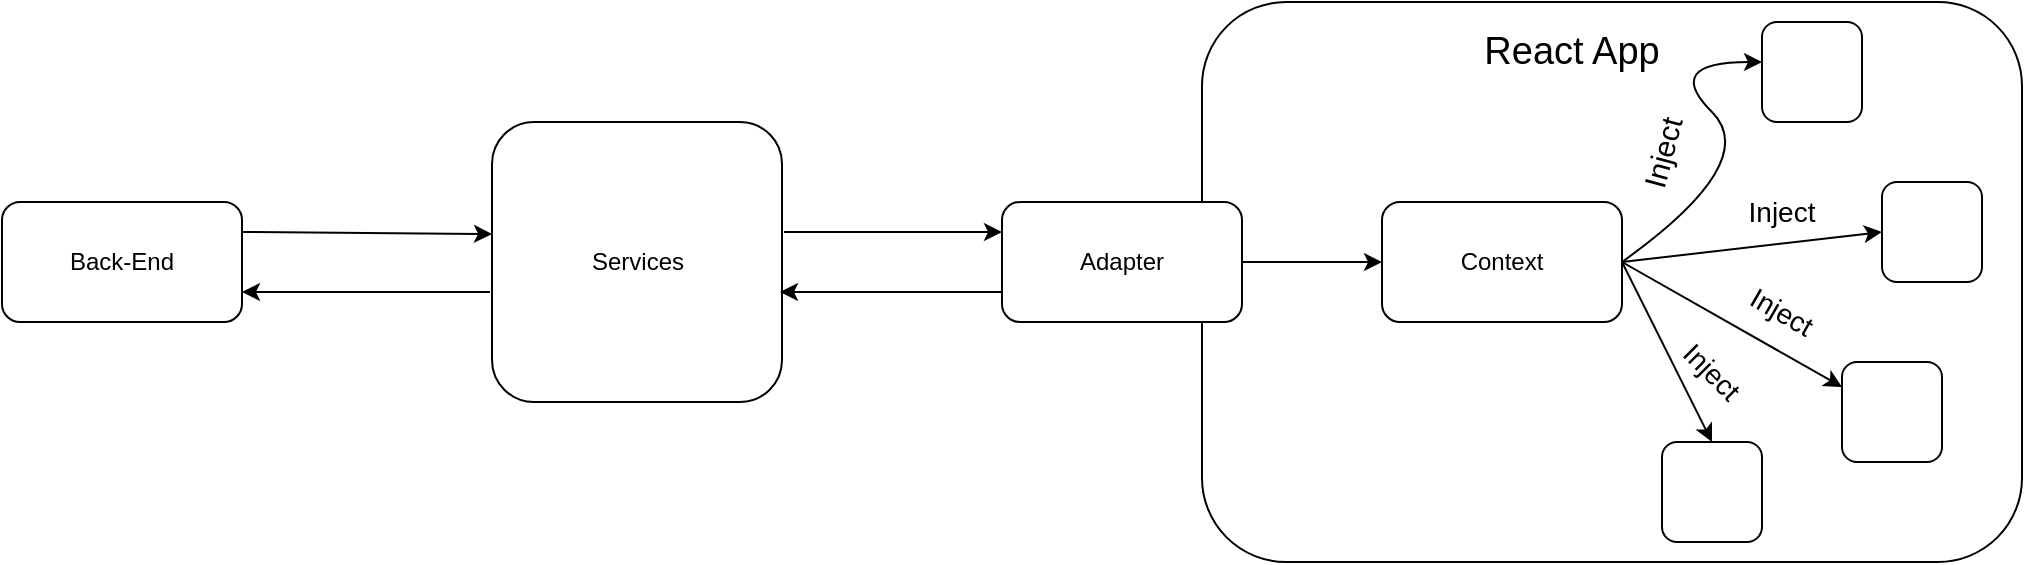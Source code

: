 <mxfile>
    <diagram name="Page-1" id="WveqWh1v3046AFjUlxAS">
        <mxGraphModel dx="526" dy="466" grid="1" gridSize="10" guides="1" tooltips="1" connect="1" arrows="1" fold="1" page="1" pageScale="1" pageWidth="850" pageHeight="1100" math="0" shadow="0">
            <root>
                <mxCell id="0"/>
                <mxCell id="1" parent="0"/>
                <mxCell id="nt0hlV9JmncvtJ1rf3li-1" value="" style="rounded=1;whiteSpace=wrap;html=1;" parent="1" vertex="1">
                    <mxGeometry x="50" y="300" width="120" height="60" as="geometry"/>
                </mxCell>
                <mxCell id="nt0hlV9JmncvtJ1rf3li-16" value="" style="rounded=1;whiteSpace=wrap;html=1;labelBackgroundColor=none;" parent="1" vertex="1">
                    <mxGeometry x="650" y="200" width="410" height="280" as="geometry"/>
                </mxCell>
                <mxCell id="nt0hlV9JmncvtJ1rf3li-3" value="Back-End" style="text;html=1;align=center;verticalAlign=middle;whiteSpace=wrap;rounded=0;" parent="1" vertex="1">
                    <mxGeometry x="80" y="315" width="60" height="30" as="geometry"/>
                </mxCell>
                <mxCell id="nt0hlV9JmncvtJ1rf3li-4" value="" style="endArrow=classic;html=1;rounded=0;exitX=1;exitY=0.25;exitDx=0;exitDy=0;entryX=0;entryY=0.4;entryDx=0;entryDy=0;entryPerimeter=0;" parent="1" source="nt0hlV9JmncvtJ1rf3li-1" target="nt0hlV9JmncvtJ1rf3li-6" edge="1">
                    <mxGeometry width="50" height="50" relative="1" as="geometry">
                        <mxPoint x="350" y="360" as="sourcePoint"/>
                        <mxPoint x="250" y="280" as="targetPoint"/>
                    </mxGeometry>
                </mxCell>
                <mxCell id="nt0hlV9JmncvtJ1rf3li-5" value="" style="endArrow=classic;html=1;rounded=0;entryX=1;entryY=0.75;entryDx=0;entryDy=0;exitX=-0.007;exitY=0.607;exitDx=0;exitDy=0;exitPerimeter=0;" parent="1" source="nt0hlV9JmncvtJ1rf3li-6" target="nt0hlV9JmncvtJ1rf3li-1" edge="1">
                    <mxGeometry width="50" height="50" relative="1" as="geometry">
                        <mxPoint x="250" y="350" as="sourcePoint"/>
                        <mxPoint x="420" y="340" as="targetPoint"/>
                    </mxGeometry>
                </mxCell>
                <mxCell id="nt0hlV9JmncvtJ1rf3li-6" value="" style="rounded=1;whiteSpace=wrap;html=1;" parent="1" vertex="1">
                    <mxGeometry x="295" y="260" width="145" height="140" as="geometry"/>
                </mxCell>
                <mxCell id="nt0hlV9JmncvtJ1rf3li-7" value="Services" style="text;html=1;align=center;verticalAlign=middle;whiteSpace=wrap;rounded=0;" parent="1" vertex="1">
                    <mxGeometry x="337.5" y="315" width="60" height="30" as="geometry"/>
                </mxCell>
                <mxCell id="nt0hlV9JmncvtJ1rf3li-8" value="" style="rounded=1;whiteSpace=wrap;html=1;" parent="1" vertex="1">
                    <mxGeometry x="550" y="300" width="120" height="60" as="geometry"/>
                </mxCell>
                <mxCell id="nt0hlV9JmncvtJ1rf3li-9" value="Adapter" style="text;html=1;align=center;verticalAlign=middle;whiteSpace=wrap;rounded=0;" parent="1" vertex="1">
                    <mxGeometry x="580" y="315" width="60" height="30" as="geometry"/>
                </mxCell>
                <mxCell id="nt0hlV9JmncvtJ1rf3li-10" value="" style="endArrow=classic;html=1;rounded=0;entryX=0;entryY=0.25;entryDx=0;entryDy=0;exitX=1.007;exitY=0.393;exitDx=0;exitDy=0;exitPerimeter=0;" parent="1" source="nt0hlV9JmncvtJ1rf3li-6" target="nt0hlV9JmncvtJ1rf3li-8" edge="1">
                    <mxGeometry width="50" height="50" relative="1" as="geometry">
                        <mxPoint x="470" y="390" as="sourcePoint"/>
                        <mxPoint x="520" y="340" as="targetPoint"/>
                    </mxGeometry>
                </mxCell>
                <mxCell id="nt0hlV9JmncvtJ1rf3li-11" value="" style="endArrow=classic;html=1;rounded=0;exitX=0;exitY=0.75;exitDx=0;exitDy=0;entryX=0.993;entryY=0.607;entryDx=0;entryDy=0;entryPerimeter=0;" parent="1" source="nt0hlV9JmncvtJ1rf3li-8" target="nt0hlV9JmncvtJ1rf3li-6" edge="1">
                    <mxGeometry width="50" height="50" relative="1" as="geometry">
                        <mxPoint x="470" y="390" as="sourcePoint"/>
                        <mxPoint x="470" y="370" as="targetPoint"/>
                    </mxGeometry>
                </mxCell>
                <mxCell id="nt0hlV9JmncvtJ1rf3li-12" value="" style="rounded=1;whiteSpace=wrap;html=1;" parent="1" vertex="1">
                    <mxGeometry x="740" y="300" width="120" height="60" as="geometry"/>
                </mxCell>
                <mxCell id="nt0hlV9JmncvtJ1rf3li-13" value="" style="endArrow=classic;html=1;rounded=0;exitX=1;exitY=0.5;exitDx=0;exitDy=0;entryX=0;entryY=0.5;entryDx=0;entryDy=0;" parent="1" source="nt0hlV9JmncvtJ1rf3li-8" target="nt0hlV9JmncvtJ1rf3li-12" edge="1">
                    <mxGeometry width="50" height="50" relative="1" as="geometry">
                        <mxPoint x="830" y="370" as="sourcePoint"/>
                        <mxPoint x="880" y="320" as="targetPoint"/>
                    </mxGeometry>
                </mxCell>
                <mxCell id="nt0hlV9JmncvtJ1rf3li-14" value="Context" style="text;html=1;align=center;verticalAlign=middle;whiteSpace=wrap;rounded=0;" parent="1" vertex="1">
                    <mxGeometry x="770" y="315" width="60" height="30" as="geometry"/>
                </mxCell>
                <mxCell id="nt0hlV9JmncvtJ1rf3li-17" value="" style="rounded=1;whiteSpace=wrap;html=1;" parent="1" vertex="1">
                    <mxGeometry x="930" y="210" width="50" height="50" as="geometry"/>
                </mxCell>
                <mxCell id="nt0hlV9JmncvtJ1rf3li-18" value="" style="rounded=1;whiteSpace=wrap;html=1;" parent="1" vertex="1">
                    <mxGeometry x="990" y="290" width="50" height="50" as="geometry"/>
                </mxCell>
                <mxCell id="nt0hlV9JmncvtJ1rf3li-19" value="&lt;font style=&quot;font-size: 19px;&quot;&gt;React App&lt;br&gt;&lt;/font&gt;" style="text;html=1;align=center;verticalAlign=middle;whiteSpace=wrap;rounded=0;" parent="1" vertex="1">
                    <mxGeometry x="780" y="210" width="110" height="30" as="geometry"/>
                </mxCell>
                <mxCell id="nt0hlV9JmncvtJ1rf3li-20" value="" style="rounded=1;whiteSpace=wrap;html=1;" parent="1" vertex="1">
                    <mxGeometry x="880" y="420" width="50" height="50" as="geometry"/>
                </mxCell>
                <mxCell id="nt0hlV9JmncvtJ1rf3li-21" value="" style="rounded=1;whiteSpace=wrap;html=1;" parent="1" vertex="1">
                    <mxGeometry x="970" y="380" width="50" height="50" as="geometry"/>
                </mxCell>
                <mxCell id="nt0hlV9JmncvtJ1rf3li-23" value="" style="curved=1;endArrow=classic;html=1;rounded=0;" parent="1" edge="1">
                    <mxGeometry width="50" height="50" relative="1" as="geometry">
                        <mxPoint x="860" y="330" as="sourcePoint"/>
                        <mxPoint x="930" y="230" as="targetPoint"/>
                        <Array as="points">
                            <mxPoint x="930" y="280"/>
                            <mxPoint x="880" y="230"/>
                        </Array>
                    </mxGeometry>
                </mxCell>
                <mxCell id="nt0hlV9JmncvtJ1rf3li-24" value="" style="endArrow=classic;html=1;rounded=0;entryX=0;entryY=0.5;entryDx=0;entryDy=0;exitX=1;exitY=0.5;exitDx=0;exitDy=0;" parent="1" source="nt0hlV9JmncvtJ1rf3li-12" target="nt0hlV9JmncvtJ1rf3li-18" edge="1">
                    <mxGeometry width="50" height="50" relative="1" as="geometry">
                        <mxPoint x="860" y="370" as="sourcePoint"/>
                        <mxPoint x="910" y="320" as="targetPoint"/>
                    </mxGeometry>
                </mxCell>
                <mxCell id="nt0hlV9JmncvtJ1rf3li-25" value="" style="endArrow=classic;html=1;rounded=0;entryX=0;entryY=0.25;entryDx=0;entryDy=0;exitX=1;exitY=0.5;exitDx=0;exitDy=0;" parent="1" source="nt0hlV9JmncvtJ1rf3li-12" target="nt0hlV9JmncvtJ1rf3li-21" edge="1">
                    <mxGeometry width="50" height="50" relative="1" as="geometry">
                        <mxPoint x="860" y="370" as="sourcePoint"/>
                        <mxPoint x="910" y="320" as="targetPoint"/>
                    </mxGeometry>
                </mxCell>
                <mxCell id="nt0hlV9JmncvtJ1rf3li-26" value="" style="endArrow=classic;html=1;rounded=0;entryX=0.5;entryY=0;entryDx=0;entryDy=0;exitX=1;exitY=0.5;exitDx=0;exitDy=0;" parent="1" source="nt0hlV9JmncvtJ1rf3li-12" target="nt0hlV9JmncvtJ1rf3li-20" edge="1">
                    <mxGeometry width="50" height="50" relative="1" as="geometry">
                        <mxPoint x="860" y="370" as="sourcePoint"/>
                        <mxPoint x="910" y="320" as="targetPoint"/>
                    </mxGeometry>
                </mxCell>
                <mxCell id="nt0hlV9JmncvtJ1rf3li-27" value="Inject" style="text;html=1;align=center;verticalAlign=middle;whiteSpace=wrap;rounded=0;fontSize=14;rotation=45;" parent="1" vertex="1">
                    <mxGeometry x="875" y="370" width="60" height="30" as="geometry"/>
                </mxCell>
                <mxCell id="nt0hlV9JmncvtJ1rf3li-28" value="Inject" style="text;html=1;align=center;verticalAlign=middle;whiteSpace=wrap;rounded=0;fontSize=14;rotation=30;" parent="1" vertex="1">
                    <mxGeometry x="910" y="340" width="60" height="30" as="geometry"/>
                </mxCell>
                <mxCell id="nt0hlV9JmncvtJ1rf3li-30" value="Inject" style="text;html=1;align=center;verticalAlign=middle;whiteSpace=wrap;rounded=0;fontSize=14;rotation=0;" parent="1" vertex="1">
                    <mxGeometry x="910" y="290" width="60" height="30" as="geometry"/>
                </mxCell>
                <mxCell id="nt0hlV9JmncvtJ1rf3li-31" value="Inject" style="text;html=1;align=center;verticalAlign=middle;whiteSpace=wrap;rounded=0;rotation=-75;fontSize=15;" parent="1" vertex="1">
                    <mxGeometry x="850" y="260" width="60" height="30" as="geometry"/>
                </mxCell>
            </root>
        </mxGraphModel>
    </diagram>
</mxfile>